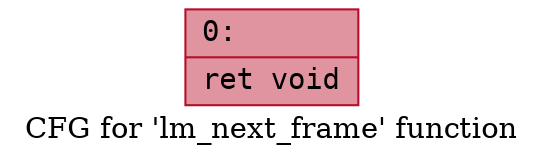 digraph "CFG for 'lm_next_frame' function" {
	label="CFG for 'lm_next_frame' function";

	Node0x6000010260d0 [shape=record,color="#b70d28ff", style=filled, fillcolor="#b70d2870" fontname="Courier",label="{0:\l|  ret void\l}"];
}
